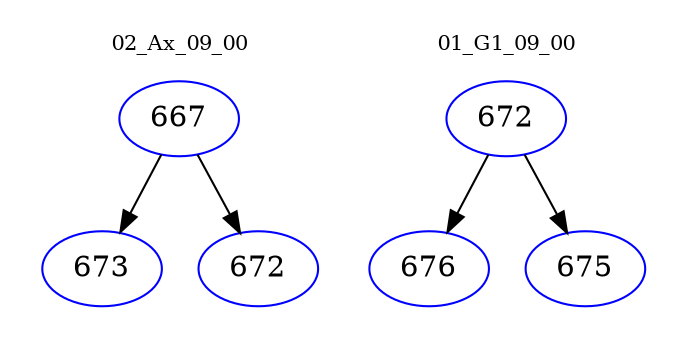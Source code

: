 digraph{
subgraph cluster_0 {
color = white
label = "02_Ax_09_00";
fontsize=10;
T0_667 [label="667", color="blue"]
T0_667 -> T0_673 [color="black"]
T0_673 [label="673", color="blue"]
T0_667 -> T0_672 [color="black"]
T0_672 [label="672", color="blue"]
}
subgraph cluster_1 {
color = white
label = "01_G1_09_00";
fontsize=10;
T1_672 [label="672", color="blue"]
T1_672 -> T1_676 [color="black"]
T1_676 [label="676", color="blue"]
T1_672 -> T1_675 [color="black"]
T1_675 [label="675", color="blue"]
}
}
